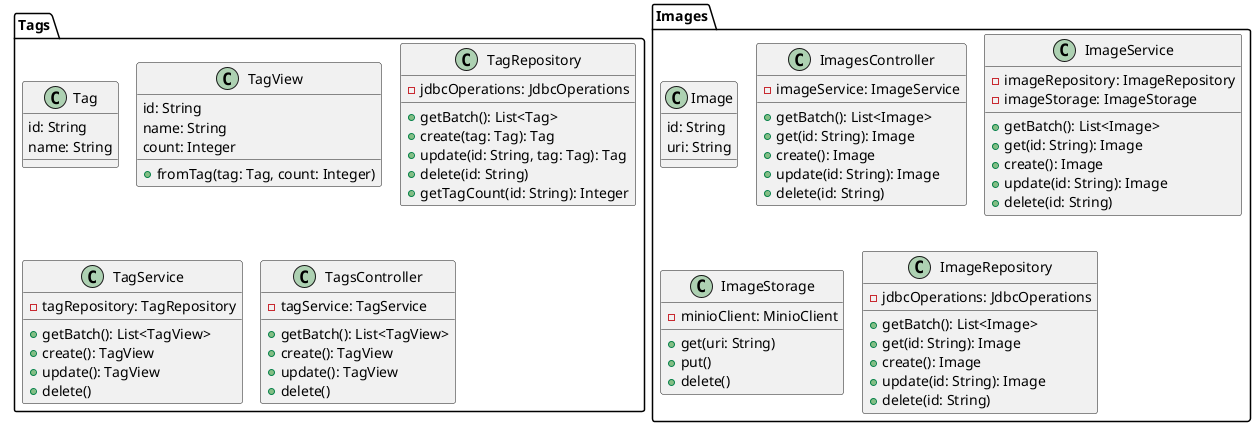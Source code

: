 @startuml
!pragma layout smetana

package Tags {
    class Tag {
        id: String
        name: String
    }

    class TagView {
        id: String
        name: String
        count: Integer
        + fromTag(tag: Tag, count: Integer)
    }

    class TagRepository {
        - jdbcOperations: JdbcOperations
        + getBatch(): List<Tag>
        + create(tag: Tag): Tag
        + update(id: String, tag: Tag): Tag
        + delete(id: String)
        + getTagCount(id: String): Integer
    }

    class TagService {
        - tagRepository: TagRepository
        + getBatch(): List<TagView>
        + create(): TagView
        + update(): TagView
        + delete()
    }

    class TagsController {
        - tagService: TagService
        + getBatch(): List<TagView>
        + create(): TagView
        + update(): TagView
        + delete()
    }
}

package Images {
    class Image {
        id: String
        uri: String
    }

    class ImagesController {
        - imageService: ImageService
        + getBatch(): List<Image>
        + get(id: String): Image
        + create(): Image
        + update(id: String): Image
        + delete(id: String)
    }

    class ImageService {
        - imageRepository: ImageRepository
        - imageStorage: ImageStorage
        + getBatch(): List<Image>
        + get(id: String): Image
        + create(): Image
        + update(id: String): Image
        + delete(id: String)
    }

    class ImageStorage {
        - minioClient: MinioClient
        + get(uri: String)
        + put()
        + delete()
    }

    class ImageRepository {
        - jdbcOperations: JdbcOperations
        + getBatch(): List<Image>
        + get(id: String): Image
        + create(): Image
        + update(id: String): Image
        + delete(id: String)
    }
}

@enduml
